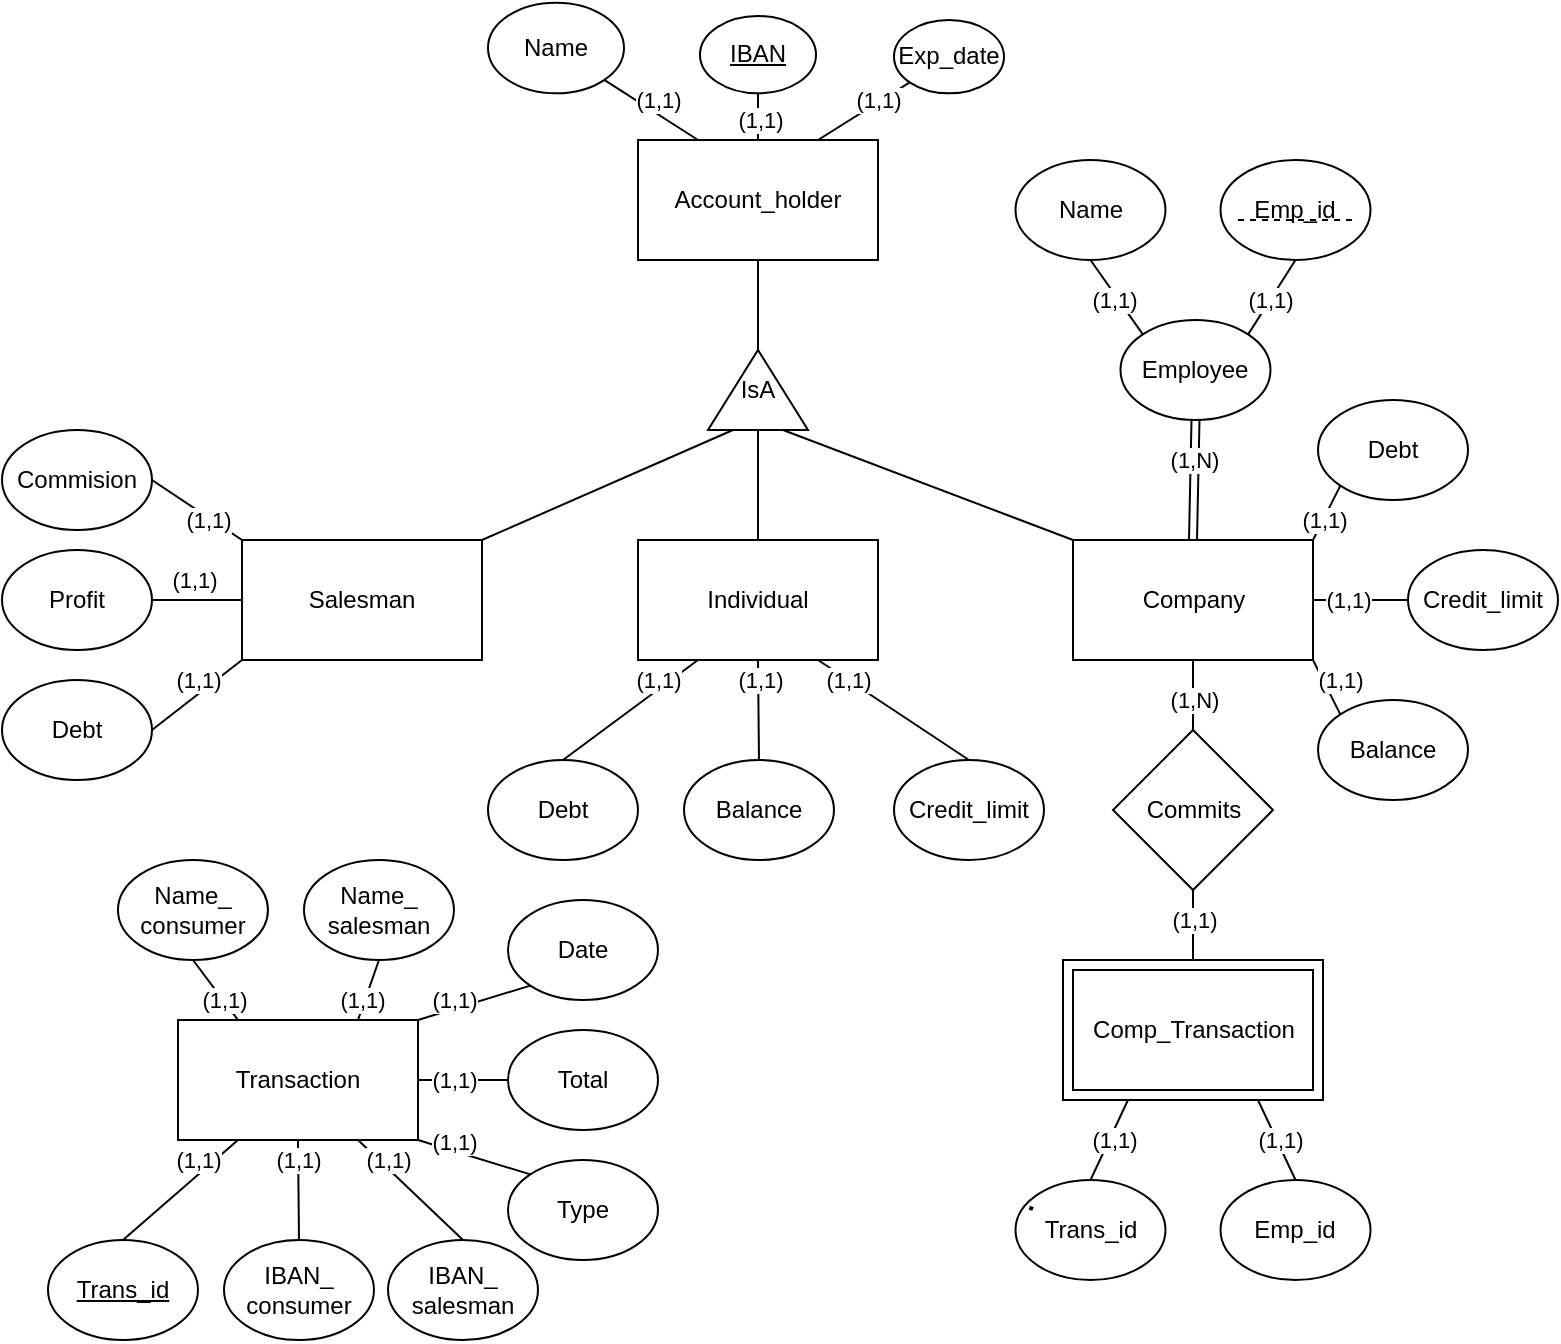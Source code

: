 <mxfile version="16.2.7" type="github">
  <diagram id="R2lEEEUBdFMjLlhIrx00" name="Page-1">
    <mxGraphModel dx="868" dy="481" grid="1" gridSize="10" guides="1" tooltips="1" connect="1" arrows="1" fold="1" page="1" pageScale="1" pageWidth="850" pageHeight="1100" math="0" shadow="0" extFonts="Permanent Marker^https://fonts.googleapis.com/css?family=Permanent+Marker">
      <root>
        <mxCell id="0" />
        <mxCell id="1" parent="0" />
        <mxCell id="X9oLBMsq0LQV78e3MIRP-1" value="Account_holder" style="rounded=0;whiteSpace=wrap;html=1;" parent="1" vertex="1">
          <mxGeometry x="365" y="90" width="120" height="60" as="geometry" />
        </mxCell>
        <mxCell id="X9oLBMsq0LQV78e3MIRP-2" value="Salesman" style="rounded=0;whiteSpace=wrap;html=1;" parent="1" vertex="1">
          <mxGeometry x="167" y="290" width="120" height="60" as="geometry" />
        </mxCell>
        <mxCell id="X9oLBMsq0LQV78e3MIRP-3" value="Individual" style="rounded=0;whiteSpace=wrap;html=1;" parent="1" vertex="1">
          <mxGeometry x="365" y="290" width="120" height="60" as="geometry" />
        </mxCell>
        <mxCell id="X9oLBMsq0LQV78e3MIRP-4" value="Company" style="rounded=0;whiteSpace=wrap;html=1;" parent="1" vertex="1">
          <mxGeometry x="582.5" y="290" width="120" height="60" as="geometry" />
        </mxCell>
        <mxCell id="X9oLBMsq0LQV78e3MIRP-11" style="edgeStyle=none;rounded=0;orthogonalLoop=1;jettySize=auto;html=1;exitX=0;exitY=0.25;exitDx=0;exitDy=0;entryX=1;entryY=0;entryDx=0;entryDy=0;endArrow=none;endFill=0;" parent="1" source="X9oLBMsq0LQV78e3MIRP-10" target="X9oLBMsq0LQV78e3MIRP-2" edge="1">
          <mxGeometry relative="1" as="geometry" />
        </mxCell>
        <mxCell id="X9oLBMsq0LQV78e3MIRP-12" style="edgeStyle=none;rounded=0;orthogonalLoop=1;jettySize=auto;html=1;exitX=0;exitY=0.5;exitDx=0;exitDy=0;entryX=0.5;entryY=0;entryDx=0;entryDy=0;endArrow=none;endFill=0;" parent="1" source="X9oLBMsq0LQV78e3MIRP-10" target="X9oLBMsq0LQV78e3MIRP-3" edge="1">
          <mxGeometry relative="1" as="geometry" />
        </mxCell>
        <mxCell id="X9oLBMsq0LQV78e3MIRP-13" style="edgeStyle=none;rounded=0;orthogonalLoop=1;jettySize=auto;html=1;exitX=0;exitY=0.75;exitDx=0;exitDy=0;entryX=0;entryY=0;entryDx=0;entryDy=0;endArrow=none;endFill=0;" parent="1" source="X9oLBMsq0LQV78e3MIRP-10" target="X9oLBMsq0LQV78e3MIRP-4" edge="1">
          <mxGeometry relative="1" as="geometry" />
        </mxCell>
        <mxCell id="X9oLBMsq0LQV78e3MIRP-14" style="edgeStyle=none;rounded=0;orthogonalLoop=1;jettySize=auto;html=1;exitX=1;exitY=0.5;exitDx=0;exitDy=0;endArrow=none;endFill=0;entryX=0.5;entryY=1;entryDx=0;entryDy=0;" parent="1" source="X9oLBMsq0LQV78e3MIRP-10" target="X9oLBMsq0LQV78e3MIRP-1" edge="1">
          <mxGeometry relative="1" as="geometry">
            <mxPoint x="435" y="160" as="targetPoint" />
          </mxGeometry>
        </mxCell>
        <mxCell id="X9oLBMsq0LQV78e3MIRP-10" value="IsA" style="triangle;whiteSpace=wrap;html=1;rotation=0;direction=north;" parent="1" vertex="1">
          <mxGeometry x="400" y="195" width="50" height="40" as="geometry" />
        </mxCell>
        <mxCell id="X9oLBMsq0LQV78e3MIRP-19" style="edgeStyle=none;rounded=0;orthogonalLoop=1;jettySize=auto;html=1;exitX=1;exitY=1;exitDx=0;exitDy=0;entryX=0.25;entryY=0;entryDx=0;entryDy=0;endArrow=none;endFill=0;" parent="1" source="X9oLBMsq0LQV78e3MIRP-16" target="X9oLBMsq0LQV78e3MIRP-1" edge="1">
          <mxGeometry relative="1" as="geometry" />
        </mxCell>
        <mxCell id="X9oLBMsq0LQV78e3MIRP-16" value="Name" style="ellipse;whiteSpace=wrap;html=1;" parent="1" vertex="1">
          <mxGeometry x="290" y="21.33" width="68" height="45.34" as="geometry" />
        </mxCell>
        <mxCell id="X9oLBMsq0LQV78e3MIRP-21" style="edgeStyle=none;rounded=0;orthogonalLoop=1;jettySize=auto;html=1;exitX=0;exitY=1;exitDx=0;exitDy=0;entryX=0.75;entryY=0;entryDx=0;entryDy=0;endArrow=none;endFill=0;" parent="1" source="X9oLBMsq0LQV78e3MIRP-17" target="X9oLBMsq0LQV78e3MIRP-1" edge="1">
          <mxGeometry relative="1" as="geometry" />
        </mxCell>
        <mxCell id="X9oLBMsq0LQV78e3MIRP-17" value="Exp_date" style="ellipse;whiteSpace=wrap;html=1;" parent="1" vertex="1">
          <mxGeometry x="493" y="30" width="55" height="36.67" as="geometry" />
        </mxCell>
        <mxCell id="X9oLBMsq0LQV78e3MIRP-20" style="edgeStyle=none;rounded=0;orthogonalLoop=1;jettySize=auto;html=1;exitX=0.5;exitY=1;exitDx=0;exitDy=0;entryX=0.5;entryY=0;entryDx=0;entryDy=0;endArrow=none;endFill=0;" parent="1" source="X9oLBMsq0LQV78e3MIRP-18" target="X9oLBMsq0LQV78e3MIRP-1" edge="1">
          <mxGeometry relative="1" as="geometry" />
        </mxCell>
        <mxCell id="X9oLBMsq0LQV78e3MIRP-18" value="&lt;u&gt;IBAN&lt;/u&gt;" style="ellipse;whiteSpace=wrap;html=1;" parent="1" vertex="1">
          <mxGeometry x="396" y="28" width="58" height="38.67" as="geometry" />
        </mxCell>
        <mxCell id="X9oLBMsq0LQV78e3MIRP-42" style="edgeStyle=none;rounded=0;orthogonalLoop=1;jettySize=auto;html=1;exitX=1;exitY=0.5;exitDx=0;exitDy=0;entryX=0;entryY=0;entryDx=0;entryDy=0;endArrow=none;endFill=0;" parent="1" source="X9oLBMsq0LQV78e3MIRP-24" target="X9oLBMsq0LQV78e3MIRP-2" edge="1">
          <mxGeometry relative="1" as="geometry" />
        </mxCell>
        <mxCell id="X9oLBMsq0LQV78e3MIRP-24" value="Commision" style="ellipse;whiteSpace=wrap;html=1;" parent="1" vertex="1">
          <mxGeometry x="47" y="235" width="74.99" height="50" as="geometry" />
        </mxCell>
        <mxCell id="X9oLBMsq0LQV78e3MIRP-46" style="edgeStyle=none;rounded=0;orthogonalLoop=1;jettySize=auto;html=1;exitX=1;exitY=0.5;exitDx=0;exitDy=0;entryX=0;entryY=1;entryDx=0;entryDy=0;endArrow=none;endFill=0;" parent="1" source="X9oLBMsq0LQV78e3MIRP-25" target="X9oLBMsq0LQV78e3MIRP-2" edge="1">
          <mxGeometry relative="1" as="geometry" />
        </mxCell>
        <mxCell id="X9oLBMsq0LQV78e3MIRP-25" value="Debt" style="ellipse;whiteSpace=wrap;html=1;" parent="1" vertex="1">
          <mxGeometry x="47" y="360" width="74.99" height="50" as="geometry" />
        </mxCell>
        <mxCell id="X9oLBMsq0LQV78e3MIRP-45" style="edgeStyle=none;rounded=0;orthogonalLoop=1;jettySize=auto;html=1;exitX=1;exitY=0.5;exitDx=0;exitDy=0;entryX=0;entryY=0.5;entryDx=0;entryDy=0;endArrow=none;endFill=0;" parent="1" source="X9oLBMsq0LQV78e3MIRP-26" target="X9oLBMsq0LQV78e3MIRP-2" edge="1">
          <mxGeometry relative="1" as="geometry" />
        </mxCell>
        <mxCell id="X9oLBMsq0LQV78e3MIRP-26" value="Profit" style="ellipse;whiteSpace=wrap;html=1;" parent="1" vertex="1">
          <mxGeometry x="47" y="295" width="74.99" height="50" as="geometry" />
        </mxCell>
        <mxCell id="X9oLBMsq0LQV78e3MIRP-47" style="edgeStyle=none;rounded=0;orthogonalLoop=1;jettySize=auto;html=1;exitX=0.5;exitY=0;exitDx=0;exitDy=0;entryX=0.25;entryY=1;entryDx=0;entryDy=0;endArrow=none;endFill=0;" parent="1" source="X9oLBMsq0LQV78e3MIRP-28" target="X9oLBMsq0LQV78e3MIRP-3" edge="1">
          <mxGeometry relative="1" as="geometry" />
        </mxCell>
        <mxCell id="X9oLBMsq0LQV78e3MIRP-28" value="Debt" style="ellipse;whiteSpace=wrap;html=1;" parent="1" vertex="1">
          <mxGeometry x="290" y="400" width="74.99" height="50" as="geometry" />
        </mxCell>
        <mxCell id="X9oLBMsq0LQV78e3MIRP-48" style="edgeStyle=none;rounded=0;orthogonalLoop=1;jettySize=auto;html=1;exitX=0.5;exitY=0;exitDx=0;exitDy=0;endArrow=none;endFill=0;entryX=0.5;entryY=1;entryDx=0;entryDy=0;" parent="1" source="X9oLBMsq0LQV78e3MIRP-29" target="X9oLBMsq0LQV78e3MIRP-3" edge="1">
          <mxGeometry relative="1" as="geometry">
            <mxPoint x="425" y="380" as="targetPoint" />
          </mxGeometry>
        </mxCell>
        <mxCell id="X9oLBMsq0LQV78e3MIRP-29" value="Balance" style="ellipse;whiteSpace=wrap;html=1;" parent="1" vertex="1">
          <mxGeometry x="388" y="400" width="74.99" height="50" as="geometry" />
        </mxCell>
        <mxCell id="X9oLBMsq0LQV78e3MIRP-49" style="edgeStyle=none;rounded=0;orthogonalLoop=1;jettySize=auto;html=1;exitX=0.5;exitY=0;exitDx=0;exitDy=0;endArrow=none;endFill=0;entryX=0.75;entryY=1;entryDx=0;entryDy=0;" parent="1" source="X9oLBMsq0LQV78e3MIRP-30" target="X9oLBMsq0LQV78e3MIRP-3" edge="1">
          <mxGeometry relative="1" as="geometry">
            <mxPoint x="460" y="370" as="targetPoint" />
          </mxGeometry>
        </mxCell>
        <mxCell id="X9oLBMsq0LQV78e3MIRP-30" value="Credit_limit" style="ellipse;whiteSpace=wrap;html=1;" parent="1" vertex="1">
          <mxGeometry x="493" y="400" width="74.99" height="50" as="geometry" />
        </mxCell>
        <mxCell id="X9oLBMsq0LQV78e3MIRP-59" style="edgeStyle=none;rounded=0;orthogonalLoop=1;jettySize=auto;html=1;exitX=0.5;exitY=1;exitDx=0;exitDy=0;entryX=0.5;entryY=0;entryDx=0;entryDy=0;endArrow=none;endFill=0;shape=link;" parent="1" source="X9oLBMsq0LQV78e3MIRP-31" target="X9oLBMsq0LQV78e3MIRP-4" edge="1">
          <mxGeometry relative="1" as="geometry" />
        </mxCell>
        <mxCell id="X9oLBMsq0LQV78e3MIRP-60" style="edgeStyle=none;rounded=0;orthogonalLoop=1;jettySize=auto;html=1;exitX=0;exitY=0;exitDx=0;exitDy=0;endArrow=none;endFill=0;entryX=0.5;entryY=1;entryDx=0;entryDy=0;" parent="1" source="X9oLBMsq0LQV78e3MIRP-31" target="X9oLBMsq0LQV78e3MIRP-62" edge="1">
          <mxGeometry relative="1" as="geometry">
            <mxPoint x="598.76" y="140" as="targetPoint" />
          </mxGeometry>
        </mxCell>
        <mxCell id="X9oLBMsq0LQV78e3MIRP-31" value="Employee" style="ellipse;whiteSpace=wrap;html=1;" parent="1" vertex="1">
          <mxGeometry x="606.25" y="180" width="74.99" height="50" as="geometry" />
        </mxCell>
        <mxCell id="X9oLBMsq0LQV78e3MIRP-51" style="edgeStyle=none;rounded=0;orthogonalLoop=1;jettySize=auto;html=1;exitX=0;exitY=0.5;exitDx=0;exitDy=0;entryX=1;entryY=0.5;entryDx=0;entryDy=0;endArrow=none;endFill=0;" parent="1" source="X9oLBMsq0LQV78e3MIRP-32" target="X9oLBMsq0LQV78e3MIRP-4" edge="1">
          <mxGeometry relative="1" as="geometry" />
        </mxCell>
        <mxCell id="X9oLBMsq0LQV78e3MIRP-32" value="Credit_limit" style="ellipse;whiteSpace=wrap;html=1;" parent="1" vertex="1">
          <mxGeometry x="750" y="295" width="74.99" height="50" as="geometry" />
        </mxCell>
        <mxCell id="X9oLBMsq0LQV78e3MIRP-52" style="edgeStyle=none;rounded=0;orthogonalLoop=1;jettySize=auto;html=1;exitX=0;exitY=0;exitDx=0;exitDy=0;entryX=1;entryY=1;entryDx=0;entryDy=0;endArrow=none;endFill=0;" parent="1" source="X9oLBMsq0LQV78e3MIRP-33" target="X9oLBMsq0LQV78e3MIRP-4" edge="1">
          <mxGeometry relative="1" as="geometry" />
        </mxCell>
        <mxCell id="X9oLBMsq0LQV78e3MIRP-33" value="Balance" style="ellipse;whiteSpace=wrap;html=1;" parent="1" vertex="1">
          <mxGeometry x="705.01" y="370" width="74.99" height="50" as="geometry" />
        </mxCell>
        <mxCell id="X9oLBMsq0LQV78e3MIRP-50" style="edgeStyle=none;rounded=0;orthogonalLoop=1;jettySize=auto;html=1;exitX=0;exitY=1;exitDx=0;exitDy=0;endArrow=none;endFill=0;entryX=1;entryY=0;entryDx=0;entryDy=0;" parent="1" source="X9oLBMsq0LQV78e3MIRP-34" target="X9oLBMsq0LQV78e3MIRP-4" edge="1">
          <mxGeometry relative="1" as="geometry">
            <mxPoint x="705.01" y="290" as="targetPoint" />
          </mxGeometry>
        </mxCell>
        <mxCell id="X9oLBMsq0LQV78e3MIRP-34" value="Debt" style="ellipse;whiteSpace=wrap;html=1;" parent="1" vertex="1">
          <mxGeometry x="705.01" y="220" width="74.99" height="50" as="geometry" />
        </mxCell>
        <mxCell id="X9oLBMsq0LQV78e3MIRP-53" style="edgeStyle=none;rounded=0;orthogonalLoop=1;jettySize=auto;html=1;entryX=0.5;entryY=1;entryDx=0;entryDy=0;endArrow=none;endFill=0;" parent="1" source="X9oLBMsq0LQV78e3MIRP-40" target="X9oLBMsq0LQV78e3MIRP-4" edge="1">
          <mxGeometry relative="1" as="geometry" />
        </mxCell>
        <mxCell id="X9oLBMsq0LQV78e3MIRP-40" value="Commits" style="rhombus;whiteSpace=wrap;html=1;glass=0;fillColor=none;" parent="1" vertex="1">
          <mxGeometry x="602.5" y="385" width="80" height="80" as="geometry" />
        </mxCell>
        <mxCell id="X9oLBMsq0LQV78e3MIRP-54" style="edgeStyle=none;rounded=0;orthogonalLoop=1;jettySize=auto;html=1;exitX=0.5;exitY=0;exitDx=0;exitDy=0;entryX=0.5;entryY=1;entryDx=0;entryDy=0;endArrow=none;endFill=0;" parent="1" source="X9oLBMsq0LQV78e3MIRP-37" target="X9oLBMsq0LQV78e3MIRP-40" edge="1">
          <mxGeometry relative="1" as="geometry" />
        </mxCell>
        <mxCell id="X9oLBMsq0LQV78e3MIRP-57" style="edgeStyle=none;rounded=0;orthogonalLoop=1;jettySize=auto;html=1;exitX=0.5;exitY=0;exitDx=0;exitDy=0;entryX=0.25;entryY=1;entryDx=0;entryDy=0;endArrow=none;endFill=0;" parent="1" source="X9oLBMsq0LQV78e3MIRP-55" target="X9oLBMsq0LQV78e3MIRP-37" edge="1">
          <mxGeometry relative="1" as="geometry" />
        </mxCell>
        <mxCell id="X9oLBMsq0LQV78e3MIRP-56" value="Emp_id" style="ellipse;whiteSpace=wrap;html=1;" parent="1" vertex="1">
          <mxGeometry x="656.26" y="610" width="74.99" height="50" as="geometry" />
        </mxCell>
        <mxCell id="X9oLBMsq0LQV78e3MIRP-58" style="edgeStyle=none;rounded=0;orthogonalLoop=1;jettySize=auto;html=1;exitX=0.75;exitY=1;exitDx=0;exitDy=0;entryX=0.5;entryY=0;entryDx=0;entryDy=0;endArrow=none;endFill=0;" parent="1" source="X9oLBMsq0LQV78e3MIRP-37" target="X9oLBMsq0LQV78e3MIRP-56" edge="1">
          <mxGeometry relative="1" as="geometry" />
        </mxCell>
        <mxCell id="X9oLBMsq0LQV78e3MIRP-63" style="edgeStyle=none;rounded=0;orthogonalLoop=1;jettySize=auto;html=1;exitX=0.5;exitY=1;exitDx=0;exitDy=0;entryX=1;entryY=0;entryDx=0;entryDy=0;endArrow=none;endFill=0;" parent="1" source="X9oLBMsq0LQV78e3MIRP-61" target="X9oLBMsq0LQV78e3MIRP-31" edge="1">
          <mxGeometry relative="1" as="geometry" />
        </mxCell>
        <mxCell id="X9oLBMsq0LQV78e3MIRP-61" value="Emp_id" style="ellipse;whiteSpace=wrap;html=1;" parent="1" vertex="1">
          <mxGeometry x="656.26" y="100" width="74.99" height="50" as="geometry" />
        </mxCell>
        <mxCell id="X9oLBMsq0LQV78e3MIRP-62" value="Name" style="ellipse;whiteSpace=wrap;html=1;" parent="1" vertex="1">
          <mxGeometry x="553.75" y="100" width="74.99" height="50" as="geometry" />
        </mxCell>
        <mxCell id="X9oLBMsq0LQV78e3MIRP-64" value="Transaction" style="rounded=0;whiteSpace=wrap;html=1;" parent="1" vertex="1">
          <mxGeometry x="135" y="530" width="120" height="60" as="geometry" />
        </mxCell>
        <mxCell id="X9oLBMsq0LQV78e3MIRP-65" style="edgeStyle=none;rounded=0;orthogonalLoop=1;jettySize=auto;html=1;exitX=0.5;exitY=0;exitDx=0;exitDy=0;entryX=0.25;entryY=1;entryDx=0;entryDy=0;endArrow=none;endFill=0;" parent="1" source="X9oLBMsq0LQV78e3MIRP-66" target="X9oLBMsq0LQV78e3MIRP-64" edge="1">
          <mxGeometry relative="1" as="geometry" />
        </mxCell>
        <mxCell id="X9oLBMsq0LQV78e3MIRP-66" value="&lt;u&gt;Trans_id&lt;/u&gt;" style="ellipse;whiteSpace=wrap;html=1;" parent="1" vertex="1">
          <mxGeometry x="70" y="640" width="74.99" height="50" as="geometry" />
        </mxCell>
        <mxCell id="X9oLBMsq0LQV78e3MIRP-67" style="edgeStyle=none;rounded=0;orthogonalLoop=1;jettySize=auto;html=1;exitX=0.5;exitY=0;exitDx=0;exitDy=0;endArrow=none;endFill=0;entryX=0.5;entryY=1;entryDx=0;entryDy=0;" parent="1" source="X9oLBMsq0LQV78e3MIRP-68" target="X9oLBMsq0LQV78e3MIRP-64" edge="1">
          <mxGeometry relative="1" as="geometry">
            <mxPoint x="195" y="620" as="targetPoint" />
          </mxGeometry>
        </mxCell>
        <mxCell id="X9oLBMsq0LQV78e3MIRP-68" value="&lt;div&gt;IBAN_&lt;/div&gt;&lt;div&gt;consumer&lt;/div&gt;" style="ellipse;whiteSpace=wrap;html=1;" parent="1" vertex="1">
          <mxGeometry x="158" y="640" width="74.99" height="50" as="geometry" />
        </mxCell>
        <mxCell id="X9oLBMsq0LQV78e3MIRP-69" style="edgeStyle=none;rounded=0;orthogonalLoop=1;jettySize=auto;html=1;exitX=0.5;exitY=0;exitDx=0;exitDy=0;endArrow=none;endFill=0;entryX=0.75;entryY=1;entryDx=0;entryDy=0;" parent="1" source="X9oLBMsq0LQV78e3MIRP-70" target="X9oLBMsq0LQV78e3MIRP-64" edge="1">
          <mxGeometry relative="1" as="geometry">
            <mxPoint x="230" y="610" as="targetPoint" />
          </mxGeometry>
        </mxCell>
        <mxCell id="X9oLBMsq0LQV78e3MIRP-70" value="&lt;div&gt;IBAN_&lt;/div&gt;&lt;div&gt;salesman&lt;br&gt;&lt;/div&gt;" style="ellipse;whiteSpace=wrap;html=1;" parent="1" vertex="1">
          <mxGeometry x="240" y="640" width="74.99" height="50" as="geometry" />
        </mxCell>
        <mxCell id="X9oLBMsq0LQV78e3MIRP-74" style="edgeStyle=none;rounded=0;orthogonalLoop=1;jettySize=auto;html=1;exitX=0.5;exitY=1;exitDx=0;exitDy=0;entryX=0.75;entryY=0;entryDx=0;entryDy=0;endArrow=none;endFill=0;" parent="1" source="X9oLBMsq0LQV78e3MIRP-71" target="X9oLBMsq0LQV78e3MIRP-64" edge="1">
          <mxGeometry relative="1" as="geometry" />
        </mxCell>
        <mxCell id="UhJW25XsgfxGvPP3pjN9-4" value="(1,1)" style="edgeLabel;html=1;align=center;verticalAlign=middle;resizable=0;points=[];" vertex="1" connectable="0" parent="X9oLBMsq0LQV78e3MIRP-74">
          <mxGeometry x="0.405" relative="1" as="geometry">
            <mxPoint x="-1" y="-1" as="offset" />
          </mxGeometry>
        </mxCell>
        <mxCell id="X9oLBMsq0LQV78e3MIRP-71" value="&lt;div&gt;Name_&lt;/div&gt;&lt;div&gt;salesman&lt;/div&gt;" style="ellipse;whiteSpace=wrap;html=1;" parent="1" vertex="1">
          <mxGeometry x="197.99" y="450" width="74.99" height="50" as="geometry" />
        </mxCell>
        <mxCell id="X9oLBMsq0LQV78e3MIRP-73" style="edgeStyle=none;rounded=0;orthogonalLoop=1;jettySize=auto;html=1;exitX=0.5;exitY=1;exitDx=0;exitDy=0;entryX=0.25;entryY=0;entryDx=0;entryDy=0;endArrow=none;endFill=0;" parent="1" source="X9oLBMsq0LQV78e3MIRP-72" target="X9oLBMsq0LQV78e3MIRP-64" edge="1">
          <mxGeometry relative="1" as="geometry" />
        </mxCell>
        <mxCell id="UhJW25XsgfxGvPP3pjN9-3" value="(1,1)" style="edgeLabel;html=1;align=center;verticalAlign=middle;resizable=0;points=[];" vertex="1" connectable="0" parent="X9oLBMsq0LQV78e3MIRP-73">
          <mxGeometry x="0.107" relative="1" as="geometry">
            <mxPoint x="3" y="3" as="offset" />
          </mxGeometry>
        </mxCell>
        <mxCell id="X9oLBMsq0LQV78e3MIRP-72" value="&lt;div&gt;Name_&lt;/div&gt;&lt;div&gt;consumer&lt;/div&gt;" style="ellipse;whiteSpace=wrap;html=1;" parent="1" vertex="1">
          <mxGeometry x="104.99" y="450" width="74.99" height="50" as="geometry" />
        </mxCell>
        <mxCell id="X9oLBMsq0LQV78e3MIRP-80" style="edgeStyle=none;rounded=0;orthogonalLoop=1;jettySize=auto;html=1;exitX=0;exitY=0;exitDx=0;exitDy=0;endArrow=none;endFill=0;entryX=1;entryY=1;entryDx=0;entryDy=0;" parent="1" source="X9oLBMsq0LQV78e3MIRP-75" target="X9oLBMsq0LQV78e3MIRP-64" edge="1">
          <mxGeometry relative="1" as="geometry">
            <mxPoint x="260" y="607" as="targetPoint" />
          </mxGeometry>
        </mxCell>
        <mxCell id="X9oLBMsq0LQV78e3MIRP-75" value="Type" style="ellipse;whiteSpace=wrap;html=1;" parent="1" vertex="1">
          <mxGeometry x="300" y="600" width="74.99" height="50" as="geometry" />
        </mxCell>
        <mxCell id="X9oLBMsq0LQV78e3MIRP-78" style="edgeStyle=none;rounded=0;orthogonalLoop=1;jettySize=auto;html=1;exitX=0;exitY=0.5;exitDx=0;exitDy=0;entryX=1;entryY=0.5;entryDx=0;entryDy=0;endArrow=none;endFill=0;" parent="1" source="X9oLBMsq0LQV78e3MIRP-76" target="X9oLBMsq0LQV78e3MIRP-64" edge="1">
          <mxGeometry relative="1" as="geometry" />
        </mxCell>
        <mxCell id="X9oLBMsq0LQV78e3MIRP-76" value="Total" style="ellipse;whiteSpace=wrap;html=1;" parent="1" vertex="1">
          <mxGeometry x="300" y="535" width="74.99" height="50" as="geometry" />
        </mxCell>
        <mxCell id="X9oLBMsq0LQV78e3MIRP-79" style="edgeStyle=none;rounded=0;orthogonalLoop=1;jettySize=auto;html=1;exitX=0;exitY=1;exitDx=0;exitDy=0;entryX=1;entryY=0;entryDx=0;entryDy=0;endArrow=none;endFill=0;" parent="1" source="X9oLBMsq0LQV78e3MIRP-77" target="X9oLBMsq0LQV78e3MIRP-64" edge="1">
          <mxGeometry relative="1" as="geometry" />
        </mxCell>
        <mxCell id="X9oLBMsq0LQV78e3MIRP-77" value="Date" style="ellipse;whiteSpace=wrap;html=1;" parent="1" vertex="1">
          <mxGeometry x="300" y="470" width="74.99" height="50" as="geometry" />
        </mxCell>
        <mxCell id="vFa7selqoP4k5XlQPrLw-3" value="" style="endArrow=none;dashed=1;html=1;dashPattern=1 3;strokeWidth=2;rounded=0;startArrow=none;" parent="1" edge="1" source="X9oLBMsq0LQV78e3MIRP-55">
          <mxGeometry width="50" height="50" relative="1" as="geometry">
            <mxPoint x="562.5" y="624.5" as="sourcePoint" />
            <mxPoint x="622.5" y="624.5" as="targetPoint" />
          </mxGeometry>
        </mxCell>
        <mxCell id="vFa7selqoP4k5XlQPrLw-4" value="" style="endArrow=none;dashed=1;html=1;rounded=0;" parent="1" edge="1">
          <mxGeometry width="50" height="50" relative="1" as="geometry">
            <mxPoint x="665.01" y="130" as="sourcePoint" />
            <mxPoint x="725.01" y="130" as="targetPoint" />
          </mxGeometry>
        </mxCell>
        <mxCell id="FoSjwyFtCdxAGBw-ufiF-2" value="" style="group" parent="1" vertex="1" connectable="0">
          <mxGeometry x="577.5" y="500" width="130" height="70" as="geometry" />
        </mxCell>
        <mxCell id="X9oLBMsq0LQV78e3MIRP-15" value="" style="rounded=0;whiteSpace=wrap;html=1;glass=0;" parent="FoSjwyFtCdxAGBw-ufiF-2" vertex="1">
          <mxGeometry x="5" y="5" width="120" height="60" as="geometry" />
        </mxCell>
        <mxCell id="X9oLBMsq0LQV78e3MIRP-37" value="Comp_Transaction" style="rounded=0;whiteSpace=wrap;html=1;glass=0;fillColor=none;" parent="FoSjwyFtCdxAGBw-ufiF-2" vertex="1">
          <mxGeometry width="130" height="70" as="geometry" />
        </mxCell>
        <mxCell id="UhJW25XsgfxGvPP3pjN9-6" value="(1,1)" style="edgeLabel;html=1;align=center;verticalAlign=middle;resizable=0;points=[];" vertex="1" connectable="0" parent="1">
          <mxGeometry x="272.981" y="519.998" as="geometry" />
        </mxCell>
        <mxCell id="UhJW25XsgfxGvPP3pjN9-7" value="(1,1)" style="edgeLabel;html=1;align=center;verticalAlign=middle;resizable=0;points=[];" vertex="1" connectable="0" parent="1">
          <mxGeometry x="272.981" y="559.998" as="geometry" />
        </mxCell>
        <mxCell id="UhJW25XsgfxGvPP3pjN9-8" value="(1,1)" style="edgeLabel;html=1;align=center;verticalAlign=middle;resizable=0;points=[];" vertex="1" connectable="0" parent="1">
          <mxGeometry x="272.981" y="590.998" as="geometry" />
        </mxCell>
        <mxCell id="UhJW25XsgfxGvPP3pjN9-9" value="(1,1)" style="edgeLabel;html=1;align=center;verticalAlign=middle;resizable=0;points=[];" vertex="1" connectable="0" parent="1">
          <mxGeometry x="240.001" y="599.998" as="geometry" />
        </mxCell>
        <mxCell id="UhJW25XsgfxGvPP3pjN9-10" value="(1,1)" style="edgeLabel;html=1;align=center;verticalAlign=middle;resizable=0;points=[];" vertex="1" connectable="0" parent="1">
          <mxGeometry x="195.001" y="599.998" as="geometry" />
        </mxCell>
        <mxCell id="UhJW25XsgfxGvPP3pjN9-11" value="(1,1)" style="edgeLabel;html=1;align=center;verticalAlign=middle;resizable=0;points=[];" vertex="1" connectable="0" parent="1">
          <mxGeometry x="144.991" y="599.998" as="geometry" />
        </mxCell>
        <mxCell id="UhJW25XsgfxGvPP3pjN9-12" value="(1,1)" style="edgeLabel;html=1;align=center;verticalAlign=middle;resizable=0;points=[];" vertex="1" connectable="0" parent="1">
          <mxGeometry x="144.991" y="359.998" as="geometry" />
        </mxCell>
        <mxCell id="UhJW25XsgfxGvPP3pjN9-13" value="(1,1)" style="edgeLabel;html=1;align=center;verticalAlign=middle;resizable=0;points=[];" vertex="1" connectable="0" parent="1">
          <mxGeometry x="142.481" y="309.998" as="geometry" />
        </mxCell>
        <mxCell id="UhJW25XsgfxGvPP3pjN9-14" value="(1,1)" style="edgeLabel;html=1;align=center;verticalAlign=middle;resizable=0;points=[];" vertex="1" connectable="0" parent="1">
          <mxGeometry x="150.001" y="279.998" as="geometry" />
        </mxCell>
        <mxCell id="UhJW25XsgfxGvPP3pjN9-15" value="(1,1)" style="edgeLabel;html=1;align=center;verticalAlign=middle;resizable=0;points=[];" vertex="1" connectable="0" parent="1">
          <mxGeometry x="374.991" y="359.998" as="geometry" />
        </mxCell>
        <mxCell id="UhJW25XsgfxGvPP3pjN9-16" value="(1,1)" style="edgeLabel;html=1;align=center;verticalAlign=middle;resizable=0;points=[];" vertex="1" connectable="0" parent="1">
          <mxGeometry x="425.491" y="359.998" as="geometry" />
        </mxCell>
        <mxCell id="UhJW25XsgfxGvPP3pjN9-17" value="(1,1)" style="edgeLabel;html=1;align=center;verticalAlign=middle;resizable=0;points=[];" vertex="1" connectable="0" parent="1">
          <mxGeometry x="470.001" y="359.998" as="geometry" />
        </mxCell>
        <mxCell id="UhJW25XsgfxGvPP3pjN9-18" value="(1,1)" style="edgeLabel;html=1;align=center;verticalAlign=middle;resizable=0;points=[];" vertex="1" connectable="0" parent="1">
          <mxGeometry x="374.991" y="69.998" as="geometry" />
        </mxCell>
        <mxCell id="UhJW25XsgfxGvPP3pjN9-19" value="(1,1)" style="edgeLabel;html=1;align=center;verticalAlign=middle;resizable=0;points=[];" vertex="1" connectable="0" parent="1">
          <mxGeometry x="425.491" y="79.998" as="geometry" />
        </mxCell>
        <mxCell id="UhJW25XsgfxGvPP3pjN9-20" value="(1,1)" style="edgeLabel;html=1;align=center;verticalAlign=middle;resizable=0;points=[];" vertex="1" connectable="0" parent="1">
          <mxGeometry x="485.001" y="69.998" as="geometry" />
        </mxCell>
        <mxCell id="UhJW25XsgfxGvPP3pjN9-21" value="(1,1)" style="edgeLabel;html=1;align=center;verticalAlign=middle;resizable=0;points=[];" vertex="1" connectable="0" parent="1">
          <mxGeometry x="602.501" y="169.998" as="geometry" />
        </mxCell>
        <mxCell id="UhJW25XsgfxGvPP3pjN9-22" value="(1,1)" style="edgeLabel;html=1;align=center;verticalAlign=middle;resizable=0;points=[];" vertex="1" connectable="0" parent="1">
          <mxGeometry x="681.241" y="169.998" as="geometry" />
        </mxCell>
        <mxCell id="UhJW25XsgfxGvPP3pjN9-23" value="(1,1)" style="edgeLabel;html=1;align=center;verticalAlign=middle;resizable=0;points=[];" vertex="1" connectable="0" parent="1">
          <mxGeometry x="707.501" y="279.998" as="geometry" />
        </mxCell>
        <mxCell id="UhJW25XsgfxGvPP3pjN9-24" value="(1,1)" style="edgeLabel;html=1;align=center;verticalAlign=middle;resizable=0;points=[];" vertex="1" connectable="0" parent="1">
          <mxGeometry x="720.001" y="319.998" as="geometry" />
        </mxCell>
        <mxCell id="UhJW25XsgfxGvPP3pjN9-25" value="(1,1)" style="edgeLabel;html=1;align=center;verticalAlign=middle;resizable=0;points=[];" vertex="1" connectable="0" parent="1">
          <mxGeometry x="707.501" y="359.998" as="geometry">
            <mxPoint x="8" as="offset" />
          </mxGeometry>
        </mxCell>
        <mxCell id="UhJW25XsgfxGvPP3pjN9-26" value="(1,1)" style="edgeLabel;html=1;align=center;verticalAlign=middle;resizable=0;points=[];" vertex="1" connectable="0" parent="1">
          <mxGeometry x="690.001" y="584.998" as="geometry">
            <mxPoint x="-4" y="5" as="offset" />
          </mxGeometry>
        </mxCell>
        <mxCell id="UhJW25XsgfxGvPP3pjN9-27" value="(1,1)" style="edgeLabel;html=1;align=center;verticalAlign=middle;resizable=0;points=[];" vertex="1" connectable="0" parent="1">
          <mxGeometry x="602.501" y="589.998" as="geometry" />
        </mxCell>
        <mxCell id="X9oLBMsq0LQV78e3MIRP-55" value="Trans_id" style="ellipse;whiteSpace=wrap;html=1;" parent="1" vertex="1">
          <mxGeometry x="553.75" y="610" width="74.99" height="50" as="geometry" />
        </mxCell>
        <mxCell id="UhJW25XsgfxGvPP3pjN9-28" value="" style="endArrow=none;dashed=1;html=1;dashPattern=1 3;strokeWidth=2;rounded=0;" edge="1" parent="1" target="X9oLBMsq0LQV78e3MIRP-55">
          <mxGeometry width="50" height="50" relative="1" as="geometry">
            <mxPoint x="562.5" y="624.5" as="sourcePoint" />
            <mxPoint x="622.5" y="624.5" as="targetPoint" />
          </mxGeometry>
        </mxCell>
        <mxCell id="UhJW25XsgfxGvPP3pjN9-29" value="(1,Ν)" style="edgeLabel;html=1;align=center;verticalAlign=middle;resizable=0;points=[];" vertex="1" connectable="0" parent="1">
          <mxGeometry x="642.501" y="249.998" as="geometry" />
        </mxCell>
        <mxCell id="UhJW25XsgfxGvPP3pjN9-30" value="(1,Ν)" style="edgeLabel;html=1;align=center;verticalAlign=middle;resizable=0;points=[];" vertex="1" connectable="0" parent="1">
          <mxGeometry x="642.501" y="369.998" as="geometry" />
        </mxCell>
        <mxCell id="UhJW25XsgfxGvPP3pjN9-32" value="(1,1)" style="edgeLabel;html=1;align=center;verticalAlign=middle;resizable=0;points=[];" vertex="1" connectable="0" parent="1">
          <mxGeometry x="642.501" y="479.998" as="geometry" />
        </mxCell>
      </root>
    </mxGraphModel>
  </diagram>
</mxfile>
